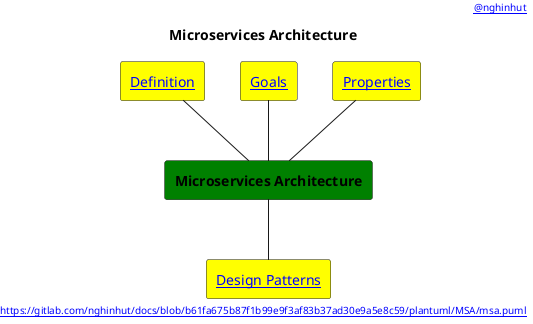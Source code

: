 @startuml
'-----START auto generated metadata please keep comment here to allow auto update-----
'-----DON'T EDIT THIS SECTION, INSTEAD RE-RUN prebuild.sh TO UPDATE-----
header [[https://www.nghinhut.dev?from=http%5C%3A%5C%2F%5C%2Fwww%5C.plantuml%5C.com%5C%2Fplantuml%5C%2Fproxy%3Ffmt%3Dsvg%5C%26src%3Dhttps%5C%3A%5C%2F%5C%2Fgitlab%5C.com%5C%2Fnghinhut%5C%2Fdocs%5C%2Fraw%5C%2Fb61fa675b87f1b99e9f3af83b37ad30e9a5e8c59%5C%2Fplantuml%5C%2FMSA%5C%2Fmsa%5C.puml%0A @nghinhut]]
footer [[http://www.plantuml.com/plantuml/proxy?fmt=svg&src=https://gitlab.com/nghinhut/docs/raw/b61fa675b87f1b99e9f3af83b37ad30e9a5e8c59/plantuml/MSA/msa.puml https://gitlab.com/nghinhut/docs/blob/b61fa675b87f1b99e9f3af83b37ad30e9a5e8c59/plantuml/MSA/msa.puml]]
'-----END auto generated metadata please keep comment here to allow auto update-----
title Microservices Architecture

!$BASE_URL = "http://www.plantuml.com/plantuml/proxy?fmt=svg&src=" + %getenv("CI_PROJECT_URL") + "/raw/master"

rectangle "<b>Microservices Architecture" as msa #green

rectangle "[[# Definition]]" as definition #yellow
rectangle "[[$BASE_URL/MSA/msa-goals.puml Goals]]" as goals #yellow
rectangle "[[$BASE_URL/MSA/msa-properties.puml Properties]]" as properties #yellow
rectangle "[[$BASE_URL/MSA/msa-design-patterns.puml Design Patterns]]" as design_patterns #yellow

definition -- msa
goals -- msa
properties -- msa
msa -- design_patterns

@enduml
